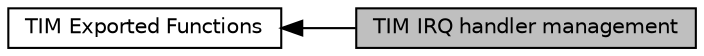 digraph "TIM IRQ handler management"
{
  edge [fontname="Helvetica",fontsize="10",labelfontname="Helvetica",labelfontsize="10"];
  node [fontname="Helvetica",fontsize="10",shape=box];
  rankdir=LR;
  Node2 [label="TIM Exported Functions",height=0.2,width=0.4,color="black", fillcolor="white", style="filled",URL="$group__TIM__Exported__Functions.html",tooltip=" "];
  Node1 [label="TIM IRQ handler management",height=0.2,width=0.4,color="black", fillcolor="grey75", style="filled", fontcolor="black",tooltip="IRQ handler management."];
  Node2->Node1 [shape=plaintext, dir="back", style="solid"];
}
